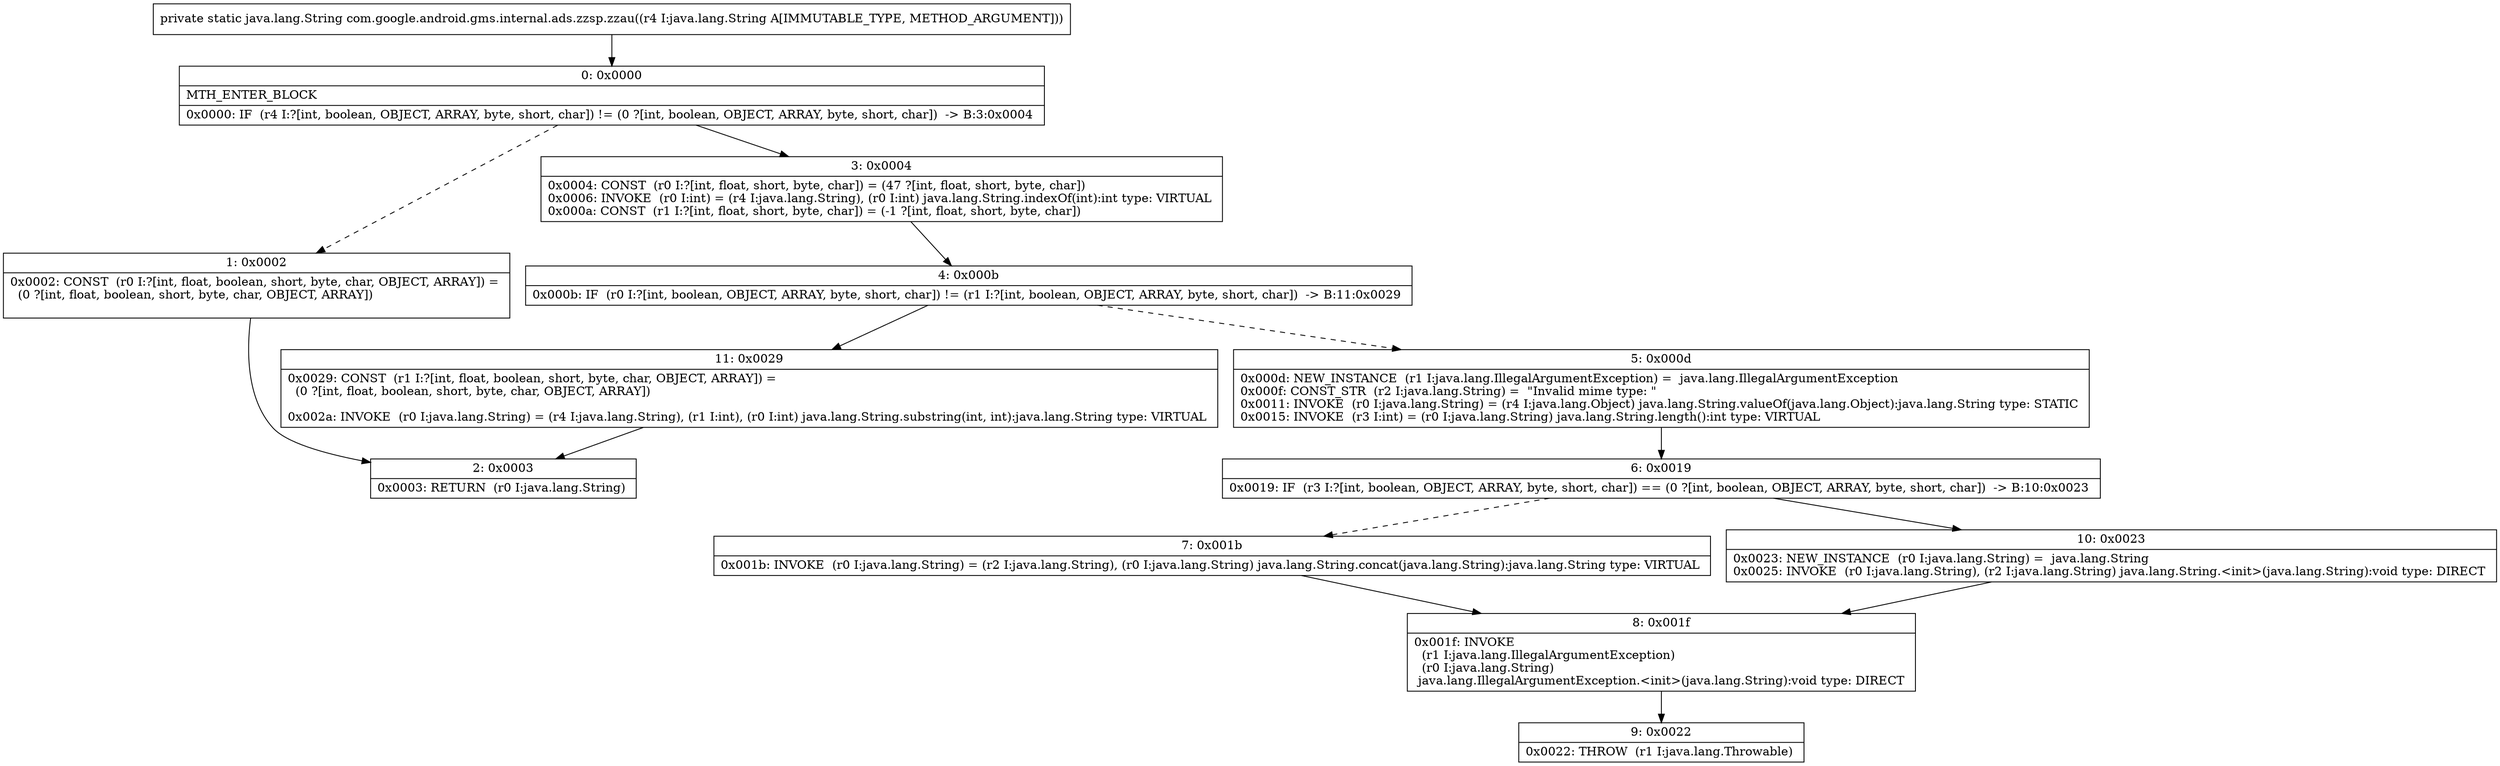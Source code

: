 digraph "CFG forcom.google.android.gms.internal.ads.zzsp.zzau(Ljava\/lang\/String;)Ljava\/lang\/String;" {
Node_0 [shape=record,label="{0\:\ 0x0000|MTH_ENTER_BLOCK\l|0x0000: IF  (r4 I:?[int, boolean, OBJECT, ARRAY, byte, short, char]) != (0 ?[int, boolean, OBJECT, ARRAY, byte, short, char])  \-\> B:3:0x0004 \l}"];
Node_1 [shape=record,label="{1\:\ 0x0002|0x0002: CONST  (r0 I:?[int, float, boolean, short, byte, char, OBJECT, ARRAY]) = \l  (0 ?[int, float, boolean, short, byte, char, OBJECT, ARRAY])\l \l}"];
Node_2 [shape=record,label="{2\:\ 0x0003|0x0003: RETURN  (r0 I:java.lang.String) \l}"];
Node_3 [shape=record,label="{3\:\ 0x0004|0x0004: CONST  (r0 I:?[int, float, short, byte, char]) = (47 ?[int, float, short, byte, char]) \l0x0006: INVOKE  (r0 I:int) = (r4 I:java.lang.String), (r0 I:int) java.lang.String.indexOf(int):int type: VIRTUAL \l0x000a: CONST  (r1 I:?[int, float, short, byte, char]) = (\-1 ?[int, float, short, byte, char]) \l}"];
Node_4 [shape=record,label="{4\:\ 0x000b|0x000b: IF  (r0 I:?[int, boolean, OBJECT, ARRAY, byte, short, char]) != (r1 I:?[int, boolean, OBJECT, ARRAY, byte, short, char])  \-\> B:11:0x0029 \l}"];
Node_5 [shape=record,label="{5\:\ 0x000d|0x000d: NEW_INSTANCE  (r1 I:java.lang.IllegalArgumentException) =  java.lang.IllegalArgumentException \l0x000f: CONST_STR  (r2 I:java.lang.String) =  \"Invalid mime type: \" \l0x0011: INVOKE  (r0 I:java.lang.String) = (r4 I:java.lang.Object) java.lang.String.valueOf(java.lang.Object):java.lang.String type: STATIC \l0x0015: INVOKE  (r3 I:int) = (r0 I:java.lang.String) java.lang.String.length():int type: VIRTUAL \l}"];
Node_6 [shape=record,label="{6\:\ 0x0019|0x0019: IF  (r3 I:?[int, boolean, OBJECT, ARRAY, byte, short, char]) == (0 ?[int, boolean, OBJECT, ARRAY, byte, short, char])  \-\> B:10:0x0023 \l}"];
Node_7 [shape=record,label="{7\:\ 0x001b|0x001b: INVOKE  (r0 I:java.lang.String) = (r2 I:java.lang.String), (r0 I:java.lang.String) java.lang.String.concat(java.lang.String):java.lang.String type: VIRTUAL \l}"];
Node_8 [shape=record,label="{8\:\ 0x001f|0x001f: INVOKE  \l  (r1 I:java.lang.IllegalArgumentException)\l  (r0 I:java.lang.String)\l java.lang.IllegalArgumentException.\<init\>(java.lang.String):void type: DIRECT \l}"];
Node_9 [shape=record,label="{9\:\ 0x0022|0x0022: THROW  (r1 I:java.lang.Throwable) \l}"];
Node_10 [shape=record,label="{10\:\ 0x0023|0x0023: NEW_INSTANCE  (r0 I:java.lang.String) =  java.lang.String \l0x0025: INVOKE  (r0 I:java.lang.String), (r2 I:java.lang.String) java.lang.String.\<init\>(java.lang.String):void type: DIRECT \l}"];
Node_11 [shape=record,label="{11\:\ 0x0029|0x0029: CONST  (r1 I:?[int, float, boolean, short, byte, char, OBJECT, ARRAY]) = \l  (0 ?[int, float, boolean, short, byte, char, OBJECT, ARRAY])\l \l0x002a: INVOKE  (r0 I:java.lang.String) = (r4 I:java.lang.String), (r1 I:int), (r0 I:int) java.lang.String.substring(int, int):java.lang.String type: VIRTUAL \l}"];
MethodNode[shape=record,label="{private static java.lang.String com.google.android.gms.internal.ads.zzsp.zzau((r4 I:java.lang.String A[IMMUTABLE_TYPE, METHOD_ARGUMENT])) }"];
MethodNode -> Node_0;
Node_0 -> Node_1[style=dashed];
Node_0 -> Node_3;
Node_1 -> Node_2;
Node_3 -> Node_4;
Node_4 -> Node_5[style=dashed];
Node_4 -> Node_11;
Node_5 -> Node_6;
Node_6 -> Node_7[style=dashed];
Node_6 -> Node_10;
Node_7 -> Node_8;
Node_8 -> Node_9;
Node_10 -> Node_8;
Node_11 -> Node_2;
}

